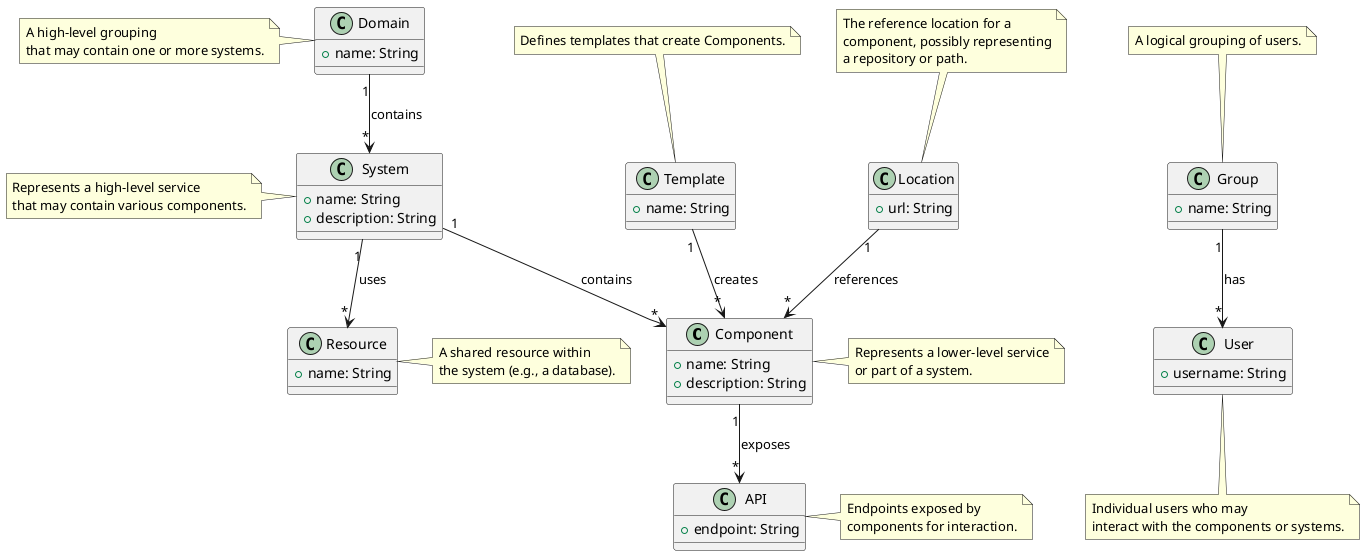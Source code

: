 @startuml

class Component {
  +name: String
  +description: String
}
note right of Component : Represents a lower-level service\nor part of a system.

class Template {
  +name: String
}
note top of Template : Defines templates that create Components.

class API {
  +endpoint: String
}
note right of API : Endpoints exposed by\ncomponents for interaction.

class Group {
  +name: String
}
note top of Group : A logical grouping of users.

class User {
  +username: String
}
note bottom of User : Individual users who may\ninteract with the components or systems.

class Resource {
  +name: String
}
note right of Resource : A shared resource within\nthe system (e.g., a database).

class System {
  +name: String
  +description: String
}
note left of System : Represents a high-level service\nthat may contain various components.

class Domain {
  +name: String
}
note left of Domain : A high-level grouping\nthat may contain one or more systems.

class Location {
  +url: String
}
note top of Location : The reference location for a\ncomponent, possibly representing\na repository or path.

System "1" --> "*" Component : contains
Component "1" --> "*" API : exposes
Group "1" --> "*" User : has
System "1" --> "*" Resource : uses
Domain "1" --> "*" System : contains
Location "1" --> "*" Component : references
Template "1" --> "*" Component : creates

@enduml
